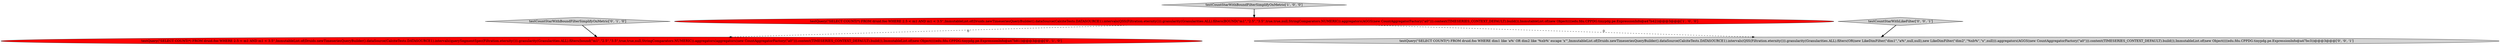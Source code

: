digraph {
5 [style = filled, label = "testQuery(\"SELECT COUNT(*) FROM druid.foo WHERE dim1 like 'a%' OR dim2 like '%xb%' escape 'x'\",ImmutableList.of(Druids.newTimeseriesQueryBuilder().dataSource(CalciteTests.DATASOURCE1).intervals(QSS(Filtration.eternity())).granularity(Granularities.ALL).filters(OR(new LikeDimFilter(\"dim1\",\"a%\",null,null),new LikeDimFilter(\"dim2\",\"%xb%\",\"x\",null))).aggregators(AGGS(new CountAggregatorFactory(\"a0\"))).context(TIMESERIES_CONTEXT_DEFAULT).build()),ImmutableList.of(new Object((((edu.fdu.CPPDG.tinypdg.pe.ExpressionInfo@a47bc3))@@@3@@@['0', '0', '1']", fillcolor = lightgray, shape = ellipse image = "AAA0AAABBB3BBB"];
0 [style = filled, label = "testQuery(\"SELECT COUNT(*) FROM druid.foo WHERE 2.5 < m1 AND m1 < 3.5\",ImmutableList.of(Druids.newTimeseriesQueryBuilder().dataSource(CalciteTests.DATASOURCE1).intervals(QSS(Filtration.eternity())).granularity(Granularities.ALL).filters(BOUND(\"m1\",\"2.5\",\"3.5\",true,true,null,StringComparators.NUMERIC)).aggregators(AGGS(new CountAggregatorFactory(\"a0\"))).context(TIMESERIES_CONTEXT_DEFAULT).build()),ImmutableList.of(new Object((((edu.fdu.CPPDG.tinypdg.pe.ExpressionInfo@a47b42))@@@3@@@['1', '0', '0']", fillcolor = red, shape = ellipse image = "AAA1AAABBB1BBB"];
3 [style = filled, label = "testQuery(\"SELECT COUNT(*) FROM druid.foo WHERE 2.5 < m1 AND m1 < 3.5\",ImmutableList.of(Druids.newTimeseriesQueryBuilder().dataSource(CalciteTests.DATASOURCE1).intervals(querySegmentSpec(Filtration.eternity())).granularity(Granularities.ALL).filters(bound(\"m1\",\"2.5\",\"3.5\",true,true,null,StringComparators.NUMERIC)).aggregators(aggregators(new CountAggregatorFactory(\"a0\"))).context(TIMESERIES_CONTEXT_DEFAULT).build()),ImmutableList.of(new Object((((edu.fdu.CPPDG.tinypdg.pe.ExpressionInfo@a47b81))@@@3@@@['0', '1', '0']", fillcolor = red, shape = ellipse image = "AAA1AAABBB2BBB"];
1 [style = filled, label = "testCountStarWithBoundFilterSimplifyOnMetric['1', '0', '0']", fillcolor = lightgray, shape = diamond image = "AAA0AAABBB1BBB"];
4 [style = filled, label = "testCountStarWithLikeFilter['0', '0', '1']", fillcolor = lightgray, shape = diamond image = "AAA0AAABBB3BBB"];
2 [style = filled, label = "testCountStarWithBoundFilterSimplifyOnMetric['0', '1', '0']", fillcolor = lightgray, shape = diamond image = "AAA0AAABBB2BBB"];
0->3 [style = dashed, label="0"];
1->0 [style = bold, label=""];
0->5 [style = dashed, label="0"];
4->5 [style = bold, label=""];
2->3 [style = bold, label=""];
}
